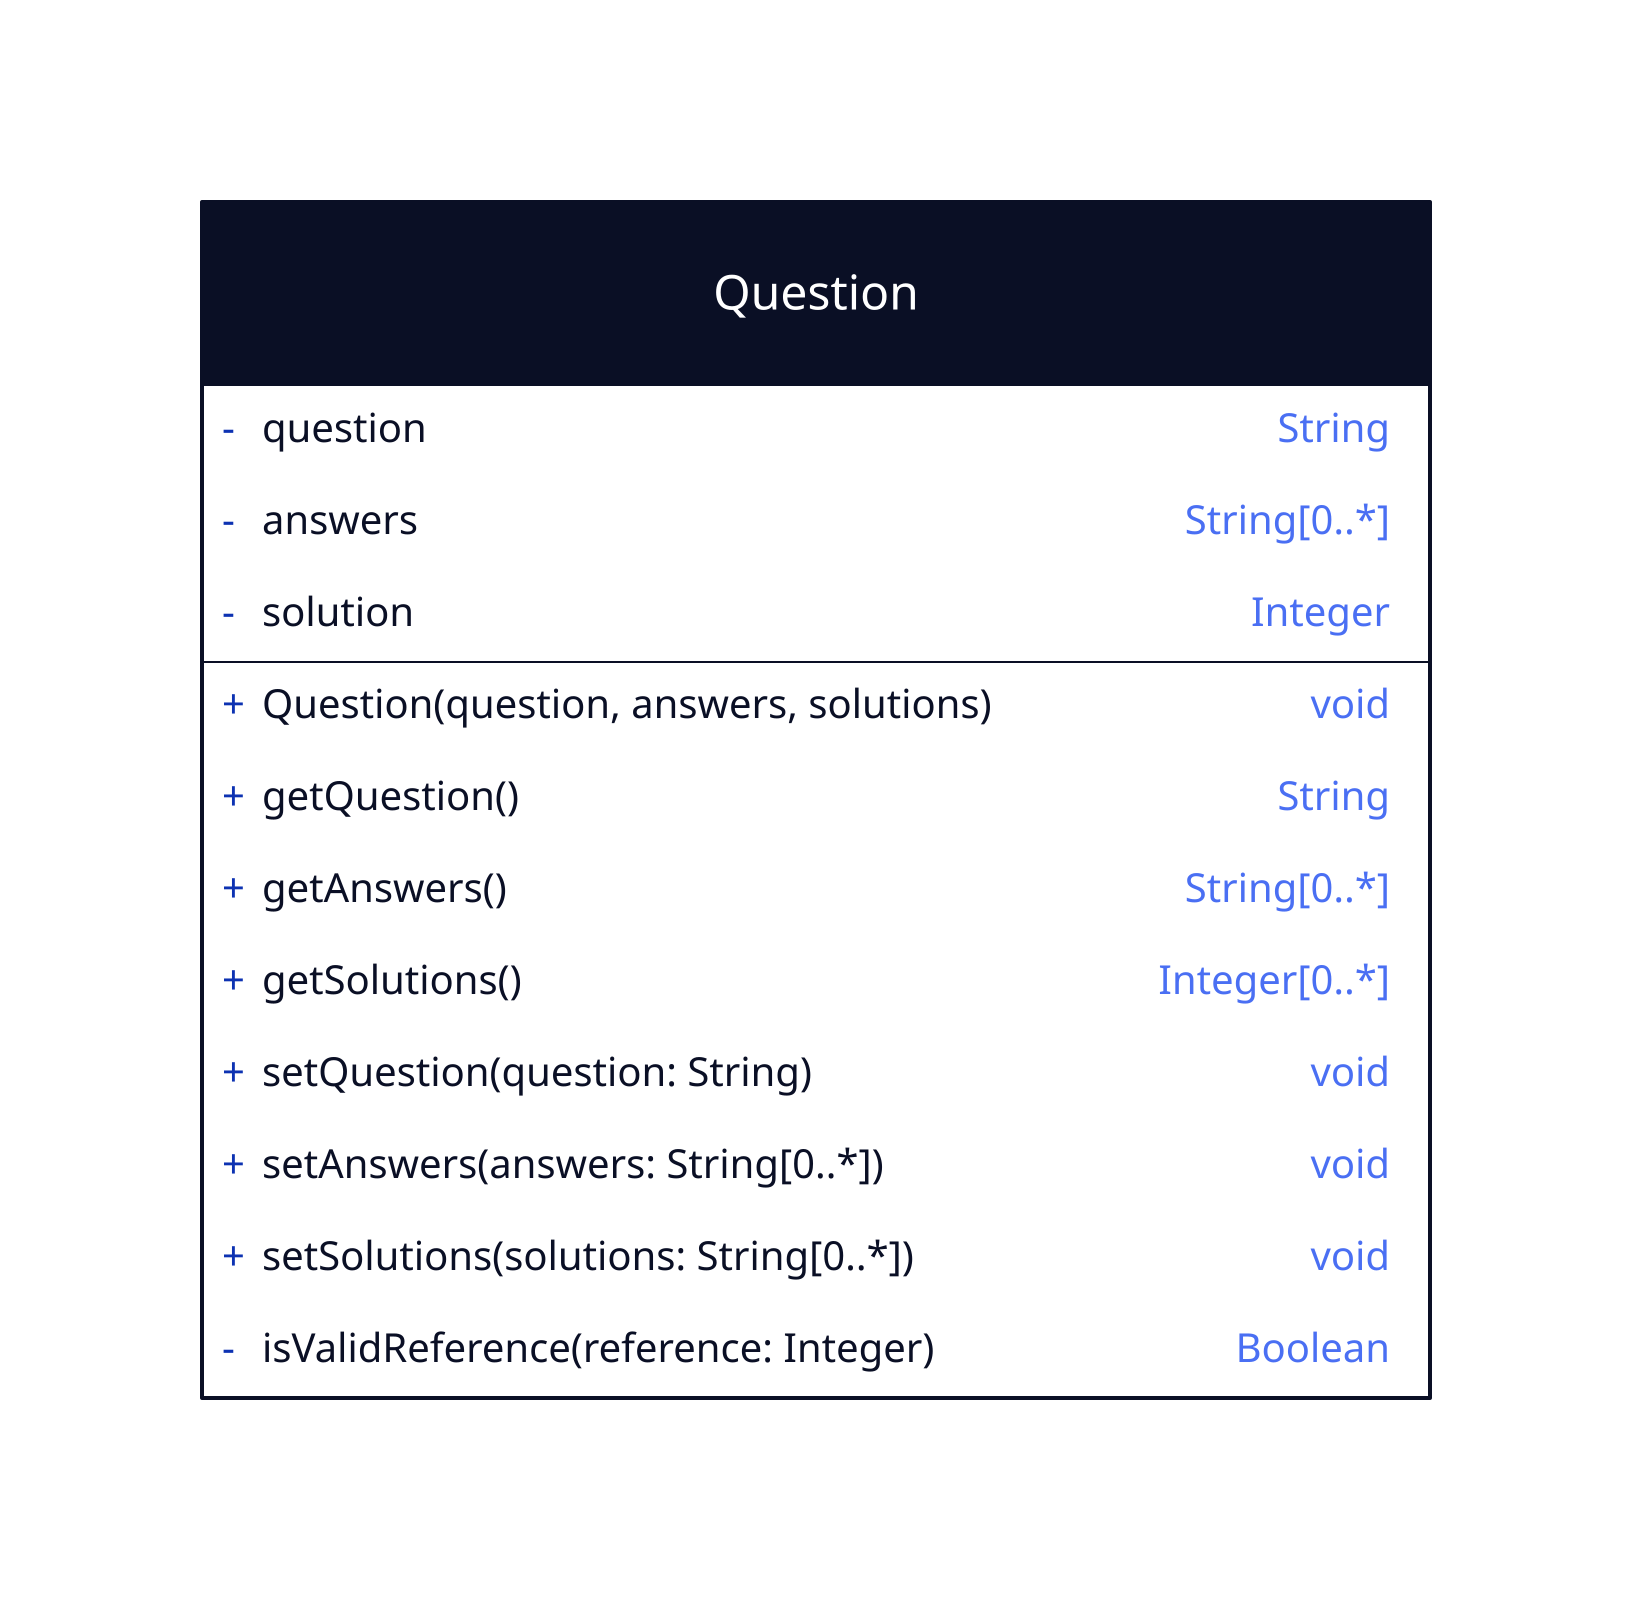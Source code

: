Question {
    shape: "class"

    - question: String
    - answers: "String[0..*]"
    - solution: "Integer"

    + Question(question, answers, solutions)
    + getQuestion(): String
    + getAnswers(): "String[0..*]"
    + getSolutions(): "Integer[0..*]"
    + setQuestion(question\: String)
    + setAnswers(answers\: String\[0\.\.\*\])
    + setSolutions(solutions\: String\[0\.\.\*\])

    - isValidReference(reference\: Integer): Boolean
}